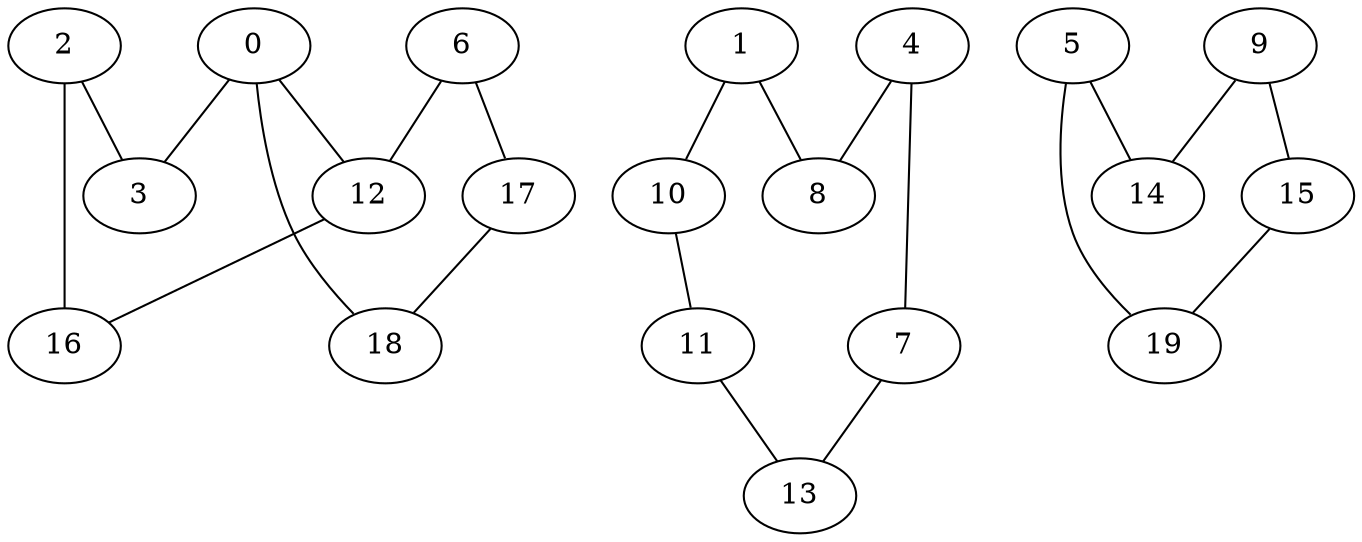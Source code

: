 graph "sampletest150-mod4_image21.bmp" {
	0	 [type=intersection,
		x=222,
		y=257];
	3	 [type=corner,
		x=214,
		y=265];
	0 -- 3	 [angle0="-.79",
		frequency=1,
		type0=line];
	12	 [type=intersection,
		x=318,
		y=257];
	0 -- 12	 [angle0=".00",
		frequency=1,
		type0=line];
	18	 [type=corner,
		x=202,
		y=247];
	0 -- 18	 [angle0=".46",
		frequency=1,
		type0=line];
	1	 [type=corner,
		x=434,
		y=531];
	8	 [type=corner,
		x=78,
		y=534];
	1 -- 8	 [angle0="-.01",
		frequency=1,
		type0=line];
	10	 [type=corner,
		x=432,
		y=199];
	1 -- 10	 [angle0="1.56",
		frequency=1,
		type0=line];
	2	 [type=corner,
		x=217,
		y=357];
	2 -- 3	 [angle0="1.54",
		frequency=1,
		type0=line];
	16	 [type=corner,
		x=326,
		y=361];
	2 -- 16	 [angle0=".04",
		frequency=1,
		type0=line];
	4	 [type=corner,
		x=75,
		y=182];
	7	 [type=corner,
		x=94,
		y=85];
	4 -- 7	 [angle0="-1.38",
		frequency=1,
		type0=line];
	4 -- 8	 [angle0="1.56",
		frequency=1,
		type0=line];
	5	 [type=corner,
		x=177,
		y=398];
	14	 [type=corner,
		x=358,
		y=392];
	5 -- 14	 [angle0="-.03",
		frequency=1,
		type0=line];
	19	 [type=corner,
		x=179,
		y=117];
	5 -- 19	 [angle0="-1.56",
		frequency=1,
		type0=line];
	6	 [type=corner,
		x=317,
		y=163];
	6 -- 12	 [angle0="1.56",
		frequency=1,
		type0=line];
	17	 [type=corner,
		x=211,
		y=155];
	6 -- 17	 [angle0=".08",
		frequency=1,
		type0=line];
	13	 [type=corner,
		x=86,
		y="-20"];
	7 -- 13	 [angle0="1.49",
		frequency=1,
		type0=line];
	9	 [type=corner,
		x=353,
		y=320];
	9 -- 14	 [angle0="1.50",
		frequency=1,
		type0=line];
	15	 [type=corner,
		x=337,
		y=129];
	9 -- 15	 [angle0="1.49",
		frequency=1,
		type0=line];
	11	 [type=corner,
		x=444,
		y="-20"];
	10 -- 11	 [angle0="-1.52",
		frequency=1,
		type0=line];
	11 -- 13	 [angle0=".00",
		frequency=1,
		type0=line];
	12 -- 16	 [angle0="1.49",
		frequency=1,
		type0=line];
	15 -- 19	 [angle0=".08",
		frequency=1,
		type0=line];
	17 -- 18	 [angle0="-1.47",
		frequency=1,
		type0=line];
}
